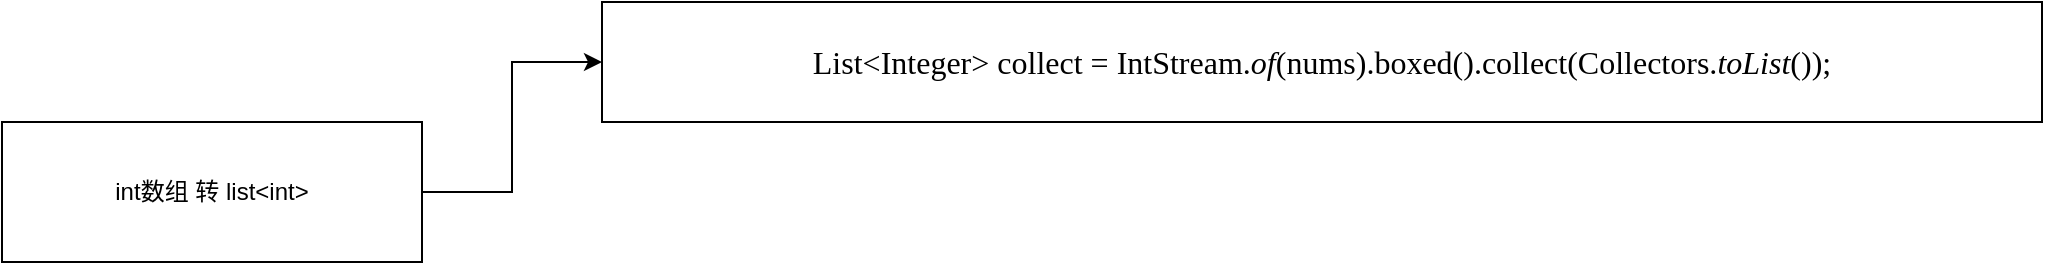 <mxfile version="14.6.0" type="github" pages="2">
  <diagram id="wwWAyJp2xVjXQqh5jRBN" name="流">
    <mxGraphModel dx="3903" dy="1931" grid="1" gridSize="10" guides="1" tooltips="1" connect="1" arrows="1" fold="1" page="1" pageScale="1" pageWidth="827" pageHeight="1169" math="0" shadow="0">
      <root>
        <mxCell id="0" />
        <mxCell id="1" parent="0" />
        <mxCell id="esGS83GV0cIx577Siufx-3" style="edgeStyle=orthogonalEdgeStyle;rounded=0;orthogonalLoop=1;jettySize=auto;html=1;" edge="1" parent="1" source="esGS83GV0cIx577Siufx-1" target="esGS83GV0cIx577Siufx-2">
          <mxGeometry relative="1" as="geometry" />
        </mxCell>
        <mxCell id="esGS83GV0cIx577Siufx-1" value="int数组 转 list&amp;lt;int&amp;gt;" style="rounded=0;whiteSpace=wrap;html=1;direction=south;" vertex="1" parent="1">
          <mxGeometry x="-1760" y="50" width="210" height="70" as="geometry" />
        </mxCell>
        <mxCell id="esGS83GV0cIx577Siufx-2" value="&lt;pre style=&quot;background-color: rgb(255 , 255 , 255) ; font-family: &amp;#34;consolas&amp;#34; ; font-size: 12pt&quot;&gt;List&amp;lt;Integer&amp;gt; collect = IntStream.&lt;span style=&quot;font-style: italic&quot;&gt;of&lt;/span&gt;(nums).boxed().collect(Collectors.&lt;span style=&quot;font-style: italic&quot;&gt;toList&lt;/span&gt;());&lt;br&gt;&lt;/pre&gt;" style="rounded=0;whiteSpace=wrap;html=1;" vertex="1" parent="1">
          <mxGeometry x="-1460" y="-10" width="720" height="60" as="geometry" />
        </mxCell>
      </root>
    </mxGraphModel>
  </diagram>
  <diagram id="KUFJvERGMkK-y7g1mTnE" name="工具">
    <mxGraphModel dx="2249" dy="1931" grid="1" gridSize="10" guides="1" tooltips="1" connect="1" arrows="1" fold="1" page="1" pageScale="1" pageWidth="827" pageHeight="1169" math="0" shadow="0">
      <root>
        <mxCell id="7vNY10n2lX80GKwiquIR-0" />
        <mxCell id="7vNY10n2lX80GKwiquIR-1" parent="7vNY10n2lX80GKwiquIR-0" />
        <mxCell id="7vNY10n2lX80GKwiquIR-4" style="edgeStyle=orthogonalEdgeStyle;rounded=0;orthogonalLoop=1;jettySize=auto;html=1;exitX=1;exitY=0.5;exitDx=0;exitDy=0;" edge="1" parent="7vNY10n2lX80GKwiquIR-1" source="7vNY10n2lX80GKwiquIR-2" target="7vNY10n2lX80GKwiquIR-3">
          <mxGeometry relative="1" as="geometry" />
        </mxCell>
        <mxCell id="7vNY10n2lX80GKwiquIR-2" value="统计运行时间和内存消耗" style="rounded=0;whiteSpace=wrap;html=1;" vertex="1" parent="7vNY10n2lX80GKwiquIR-1">
          <mxGeometry x="-60" y="60" width="120" height="60" as="geometry" />
        </mxCell>
        <mxCell id="7vNY10n2lX80GKwiquIR-3" value="&lt;pre style=&quot;background-color: #ffffff ; color: #000000 ; font-family: &amp;quot;consolas&amp;quot; ; font-size: 12.0pt&quot;&gt;&lt;span style=&quot;color: #808080 ; font-style: italic&quot;&gt;/*&lt;/span&gt;&lt;span style=&quot;color: #808080 ; font-style: italic ; font-family: &amp;quot;arial&amp;quot;&quot;&gt;计算某一段程序消耗的内存和时间&lt;/span&gt;&lt;span style=&quot;color: #808080 ; font-style: italic&quot;&gt;*/&lt;br&gt;&lt;/span&gt;Runtime r = Runtime.&lt;span style=&quot;font-style: italic&quot;&gt;getRuntime&lt;/span&gt;();&lt;br&gt;r.gc();&lt;span style=&quot;color: #808080 ; font-style: italic&quot;&gt;//&lt;/span&gt;&lt;span style=&quot;color: #808080 ; font-style: italic ; font-family: &amp;quot;arial&amp;quot;&quot;&gt;计算内存前先垃圾回收一次&lt;br&gt;&lt;/span&gt;&lt;span style=&quot;color: #000080 ; font-weight: bold&quot;&gt;long &lt;/span&gt;start = System.&lt;span style=&quot;font-style: italic&quot;&gt;currentTimeMillis&lt;/span&gt;();&lt;span style=&quot;color: #808080 ; font-style: italic&quot;&gt;//&lt;/span&gt;&lt;span style=&quot;color: #808080 ; font-style: italic ; font-family: &amp;quot;arial&amp;quot;&quot;&gt;开始&lt;/span&gt;&lt;span style=&quot;color: #808080 ; font-style: italic&quot;&gt;Time&lt;br&gt;&lt;/span&gt;&lt;span style=&quot;color: #000080 ; font-weight: bold&quot;&gt;long &lt;/span&gt;startMem = r.freeMemory(); &lt;span style=&quot;color: #808080 ; font-style: italic&quot;&gt;// &lt;/span&gt;&lt;span style=&quot;color: #808080 ; font-style: italic ; font-family: &amp;quot;arial&amp;quot;&quot;&gt;开始&lt;/span&gt;&lt;span style=&quot;color: #808080 ; font-style: italic&quot;&gt;Memory&lt;br&gt;&lt;/span&gt;&lt;span style=&quot;color: #808080 ; font-style: italic&quot;&gt;&lt;br&gt;&lt;/span&gt;&lt;span style=&quot;font-style: italic&quot;&gt;permute&lt;/span&gt;(&lt;span style=&quot;color: #000080 ; font-weight: bold&quot;&gt;new int&lt;/span&gt;[]{&lt;span style=&quot;color: #0000ff&quot;&gt;1&lt;/span&gt;, &lt;span style=&quot;color: #0000ff&quot;&gt;2&lt;/span&gt;, &lt;span style=&quot;color: #0000ff&quot;&gt;5&lt;/span&gt;, &lt;span style=&quot;color: #0000ff&quot;&gt;7&lt;/span&gt;, &lt;span style=&quot;color: #0000ff&quot;&gt;9&lt;/span&gt;});&lt;span style=&quot;color: #808080 ; font-style: italic&quot;&gt;//&lt;/span&gt;&lt;span style=&quot;color: #808080 ; font-style: italic ; font-family: &amp;quot;arial&amp;quot;&quot;&gt;被执行的程序&lt;br&gt;&lt;/span&gt;&lt;span style=&quot;color: #808080 ; font-style: italic ; font-family: &amp;quot;arial&amp;quot;&quot;&gt;&lt;br&gt;&lt;/span&gt;&lt;span style=&quot;color: #000080 ; font-weight: bold&quot;&gt;long &lt;/span&gt;endMem =r.freeMemory(); &lt;span style=&quot;color: #808080 ; font-style: italic&quot;&gt;// &lt;/span&gt;&lt;span style=&quot;color: #808080 ; font-style: italic ; font-family: &amp;quot;arial&amp;quot;&quot;&gt;末尾&lt;/span&gt;&lt;span style=&quot;color: #808080 ; font-style: italic&quot;&gt;Memory&lt;br&gt;&lt;/span&gt;&lt;span style=&quot;color: #000080 ; font-weight: bold&quot;&gt;long &lt;/span&gt;end = System.&lt;span style=&quot;font-style: italic&quot;&gt;currentTimeMillis&lt;/span&gt;();&lt;span style=&quot;color: #808080 ; font-style: italic&quot;&gt;//&lt;/span&gt;&lt;span style=&quot;color: #808080 ; font-style: italic ; font-family: &amp;quot;arial&amp;quot;&quot;&gt;末尾&lt;/span&gt;&lt;span style=&quot;color: #808080 ; font-style: italic&quot;&gt;Time&lt;br&gt;&lt;/span&gt;&lt;span style=&quot;color: #808080 ; font-style: italic&quot;&gt;//&lt;/span&gt;&lt;span style=&quot;color: #808080 ; font-style: italic ; font-family: &amp;quot;arial&amp;quot;&quot;&gt;输出&lt;br&gt;&lt;/span&gt;System.&lt;span style=&quot;color: #660e7a ; font-weight: bold ; font-style: italic&quot;&gt;out&lt;/span&gt;.println(&lt;span style=&quot;color: #008000 ; font-weight: bold&quot;&gt;&quot;TimeCost: &quot;&lt;/span&gt;+String.&lt;span style=&quot;font-style: italic&quot;&gt;valueOf&lt;/span&gt;(end - start)+&lt;span style=&quot;color: #008000 ; font-weight: bold&quot;&gt;&quot;ms&quot;&lt;/span&gt;);&lt;br&gt;System.&lt;span style=&quot;color: #660e7a ; font-weight: bold ; font-style: italic&quot;&gt;out&lt;/span&gt;.println(&lt;span style=&quot;color: #008000 ; font-weight: bold&quot;&gt;&quot;MemoryCost: &quot;&lt;/span&gt;+String.&lt;span style=&quot;font-style: italic&quot;&gt;valueOf&lt;/span&gt;((startMem- endMem)/&lt;span style=&quot;color: #0000ff&quot;&gt;1024&lt;/span&gt;)+&lt;span style=&quot;color: #008000 ; font-weight: bold&quot;&gt;&quot;KB&quot;&lt;/span&gt;);&lt;/pre&gt;" style="text;whiteSpace=wrap;html=1;" vertex="1" parent="7vNY10n2lX80GKwiquIR-1">
          <mxGeometry x="150" y="-140" width="550" height="230" as="geometry" />
        </mxCell>
        <mxCell id="7vNY10n2lX80GKwiquIR-6" style="edgeStyle=orthogonalEdgeStyle;rounded=0;orthogonalLoop=1;jettySize=auto;html=1;entryX=0;entryY=0.75;entryDx=0;entryDy=0;" edge="1" parent="7vNY10n2lX80GKwiquIR-1" source="7vNY10n2lX80GKwiquIR-5" target="7vNY10n2lX80GKwiquIR-7">
          <mxGeometry relative="1" as="geometry">
            <mxPoint x="150" y="330" as="targetPoint" />
          </mxGeometry>
        </mxCell>
        <mxCell id="7vNY10n2lX80GKwiquIR-5" value="交换数组元素位置" style="rounded=0;whiteSpace=wrap;html=1;" vertex="1" parent="7vNY10n2lX80GKwiquIR-1">
          <mxGeometry x="-60" y="280" width="120" height="60" as="geometry" />
        </mxCell>
        <mxCell id="7vNY10n2lX80GKwiquIR-7" value="&lt;pre style=&quot;background-color: rgb(255 , 255 , 255) ; font-family: &amp;#34;consolas&amp;#34; ; font-size: 12pt&quot;&gt;Collections.&lt;span style=&quot;font-style: italic&quot;&gt;swap&lt;/span&gt;(collect,&lt;span style=&quot;color: #0000ff&quot;&gt;0&lt;/span&gt;,&lt;span style=&quot;color: #0000ff&quot;&gt;2&lt;/span&gt;);&lt;/pre&gt;" style="rounded=0;whiteSpace=wrap;html=1;" vertex="1" parent="7vNY10n2lX80GKwiquIR-1">
          <mxGeometry x="150" y="310" width="300" height="50" as="geometry" />
        </mxCell>
        <mxCell id="7vNY10n2lX80GKwiquIR-8" value="hutool的StrUtil判空" style="rounded=0;whiteSpace=wrap;html=1;" vertex="1" parent="7vNY10n2lX80GKwiquIR-1">
          <mxGeometry x="-60" y="480" width="120" height="60" as="geometry" />
        </mxCell>
        <mxCell id="7vNY10n2lX80GKwiquIR-9" value="threadLocal要及时关闭, 避免内存泄漏" style="rounded=0;whiteSpace=wrap;html=1;" vertex="1" parent="7vNY10n2lX80GKwiquIR-1">
          <mxGeometry x="-50" y="620" width="120" height="60" as="geometry" />
        </mxCell>
        <mxCell id="7vNY10n2lX80GKwiquIR-10" value="配置了一个 oom的单元测试增强" style="rounded=0;whiteSpace=wrap;html=1;" vertex="1" parent="7vNY10n2lX80GKwiquIR-1">
          <mxGeometry x="120" y="790" width="120" height="60" as="geometry" />
        </mxCell>
        <mxCell id="7vNY10n2lX80GKwiquIR-11" value="增加了时间 和内存切面和注解" style="rounded=0;whiteSpace=wrap;html=1;" vertex="1" parent="7vNY10n2lX80GKwiquIR-1">
          <mxGeometry x="-80" y="910" width="120" height="60" as="geometry" />
        </mxCell>
        <mxCell id="7vNY10n2lX80GKwiquIR-12" value="&lt;pre style=&quot;background-color: rgb(255 , 255 , 255) ; font-family: &amp;#34;consolas&amp;#34; ; font-size: 12pt&quot;&gt;&lt;span style=&quot;color: #808080 ; font-style: italic&quot;&gt;//Guava&lt;/span&gt;&lt;span style=&quot;color: #808080 ; font-style: italic ; font-family: &amp;#34;arial&amp;#34;&quot;&gt;包快速初始化&lt;/span&gt;&lt;span style=&quot;color: #808080 ; font-style: italic&quot;&gt;Map&lt;br&gt;&lt;/span&gt;Map&amp;lt;String, String&amp;gt; of = ImmutableMap.&lt;span style=&quot;font-style: italic&quot;&gt;of&lt;/span&gt;(&lt;span style=&quot;color: #008000 ; font-weight: bold&quot;&gt;&quot;a&quot;&lt;/span&gt;, &lt;span style=&quot;color: #008000 ; font-weight: bold&quot;&gt;&quot;aValue&quot;&lt;/span&gt;, &lt;span style=&quot;color: #008000 ; font-weight: bold&quot;&gt;&quot;b&quot;&lt;/span&gt;, &lt;span style=&quot;color: #008000 ; font-weight: bold&quot;&gt;&quot;bValue&quot;&lt;/span&gt;);&lt;/pre&gt;" style="rounded=0;whiteSpace=wrap;html=1;" vertex="1" parent="7vNY10n2lX80GKwiquIR-1">
          <mxGeometry x="-180" y="1100" width="670" height="100" as="geometry" />
        </mxCell>
        <mxCell id="7vNY10n2lX80GKwiquIR-13" value="&lt;table border=&quot;0&quot; cellspacing=&quot;0&quot; cellpadding=&quot;0&quot; style=&quot;outline: 0px ; border-collapse: collapse ; border-spacing: 0px ; background: rgb(53 , 57 , 59) ; color: rgb(235 , 231 , 224) ; width: 962px ; text-align: left ; margin-bottom: 0px ; margin-left: auto ; margin-right: auto ; overflow-wrap: break-word ; font-family: , &amp;#34;sf ui text&amp;#34; , &amp;#34;arial&amp;#34; , &amp;#34;pingfang sc&amp;#34; , &amp;#34;hiragino sans gb&amp;#34; , &amp;#34;microsoft yahei&amp;#34; , &amp;#34;wenquanyi micro hei&amp;#34; , sans-serif , &amp;#34;simhei&amp;#34; , &amp;#34;simsun&amp;#34; ; font-size: 16px&quot;&gt;&lt;tbody style=&quot;box-sizing: border-box ; outline: 0px ; border: 0px ; overflow-wrap: break-word&quot;&gt;&lt;tr style=&quot;box-sizing: border-box ; outline: 0px ; border-width: 1px 0px 0px ; border-top-style: solid ; border-top-color: rgb(80 , 80 , 80) ; background-color: rgb(54 , 57 , 59) ; overflow-wrap: break-word&quot;&gt;&lt;td style=&quot;box-sizing: border-box ; outline: 0px ; padding: 8px ; margin: 0px ; overflow-wrap: break-word ; border: 1px solid rgb(80 , 80 , 80) ; font-size: 14px ; line-height: 22px&quot;&gt;&lt;p style=&quot;box-sizing: border-box ; outline: 0px ; margin: 0px ; padding: 0px ; overflow: auto hidden ; line-height: 22px ; overflow-wrap: break-word&quot;&gt;缺省（无访问修饰符）&lt;/p&gt;&lt;/td&gt;&lt;td style=&quot;box-sizing: border-box ; outline: 0px ; padding: 8px ; margin: 0px ; overflow-wrap: break-word ; border: 1px solid rgb(80 , 80 , 80) ; font-size: 14px ; line-height: 22px&quot;&gt;&lt;p style=&quot;box-sizing: border-box ; outline: 0px ; margin: 0px ; padding: 0px ; overflow: auto hidden ; line-height: 22px ; overflow-wrap: break-word&quot;&gt;可以被同一包中的所有的类访问&lt;/p&gt;&lt;/td&gt;&lt;td style=&quot;box-sizing: border-box ; outline: 0px ; padding: 8px ; margin: 0px ; overflow-wrap: break-word ; border: 1px solid rgb(80 , 80 , 80) ; font-size: 14px ; line-height: 22px&quot;&gt;&lt;p style=&quot;box-sizing: border-box ; outline: 0px ; margin: 0px ; padding: 0px ; overflow: auto hidden ; line-height: 22px ; overflow-wrap: break-word&quot;&gt;如果子类没有在同一个包中，也不能访问&lt;/p&gt;&lt;/td&gt;&lt;/tr&gt;&lt;/tbody&gt;&lt;/table&gt;" style="rounded=0;whiteSpace=wrap;html=1;" vertex="1" parent="7vNY10n2lX80GKwiquIR-1">
          <mxGeometry x="-310" y="1290" width="1010" height="80" as="geometry" />
        </mxCell>
      </root>
    </mxGraphModel>
  </diagram>
</mxfile>
